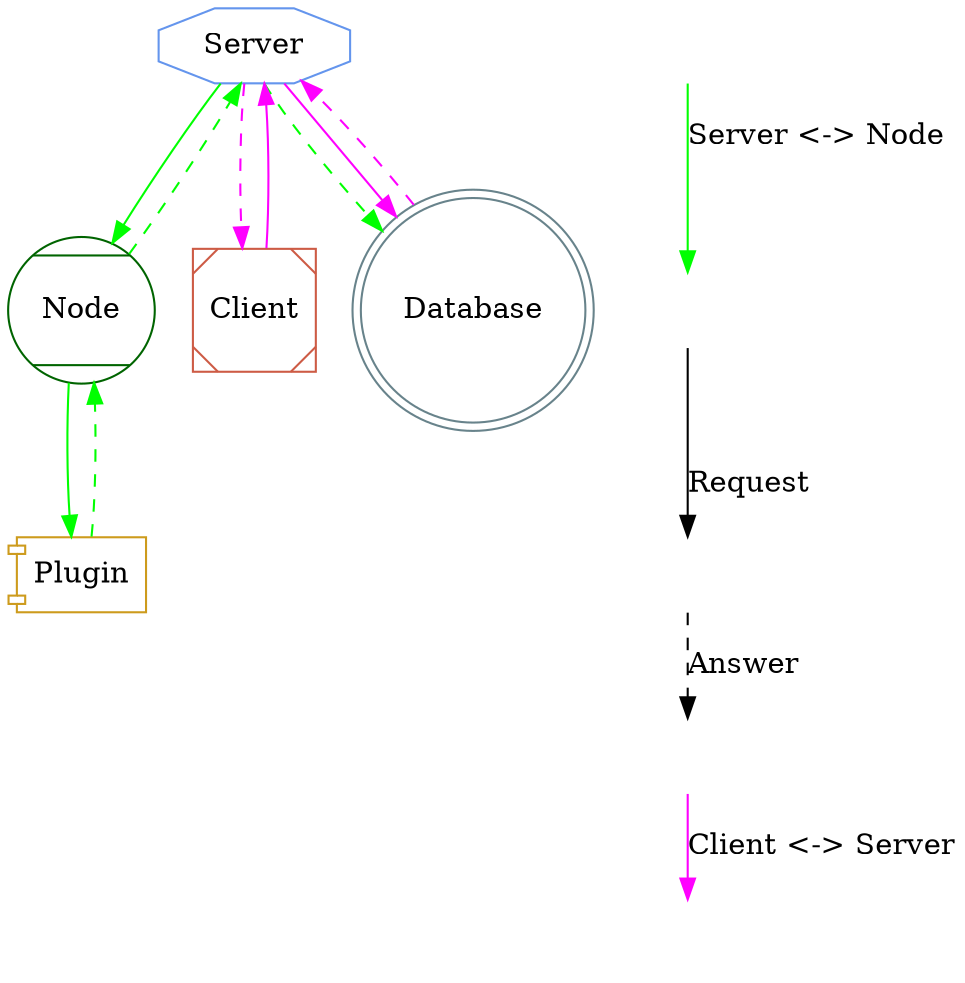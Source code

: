digraph G
{
    node [shape=octagon, color=cornflowerblue];
    mon_collector [label="Server"];
    node [shape=Mcircle, color=darkgreen];
    mon_node [label="Node"];
    node [shape=Msquare, color=coral3];
    mon_client [label="Client"];
    node [shape=component, color=goldenrod3];
    mon_plugin [label="Plugin"];
    node [shape=doublecircle, color=lightblue4];
    database [label="Database"];

    // collector to nodes
    edge [color=green, style=filled];
    mon_collector -> mon_node;
    mon_node -> mon_plugin;
    edge [style=dashed];
    mon_plugin -> mon_node;
    mon_node -> mon_collector;
    mon_collector -> database;

    // client to collector
    edge [color=magenta, style=filled];
    mon_client -> mon_collector;
    mon_collector -> database;
    edge [style=dashed];
    database -> mon_collector;
    mon_collector -> mon_client;

    // description
    node [color=black, shape=none, label=""];
    edge [color=black, style=filled];
    b->c [label="Request"];
    edge [style=dashed];
    c->d [label="Answer"];
    edge [color=green, style=filled];
    a->b [label="Server <-> Node"];
    edge [color=magenta, style=filled];
    d->e [label="Client <-> Server"];
    
}